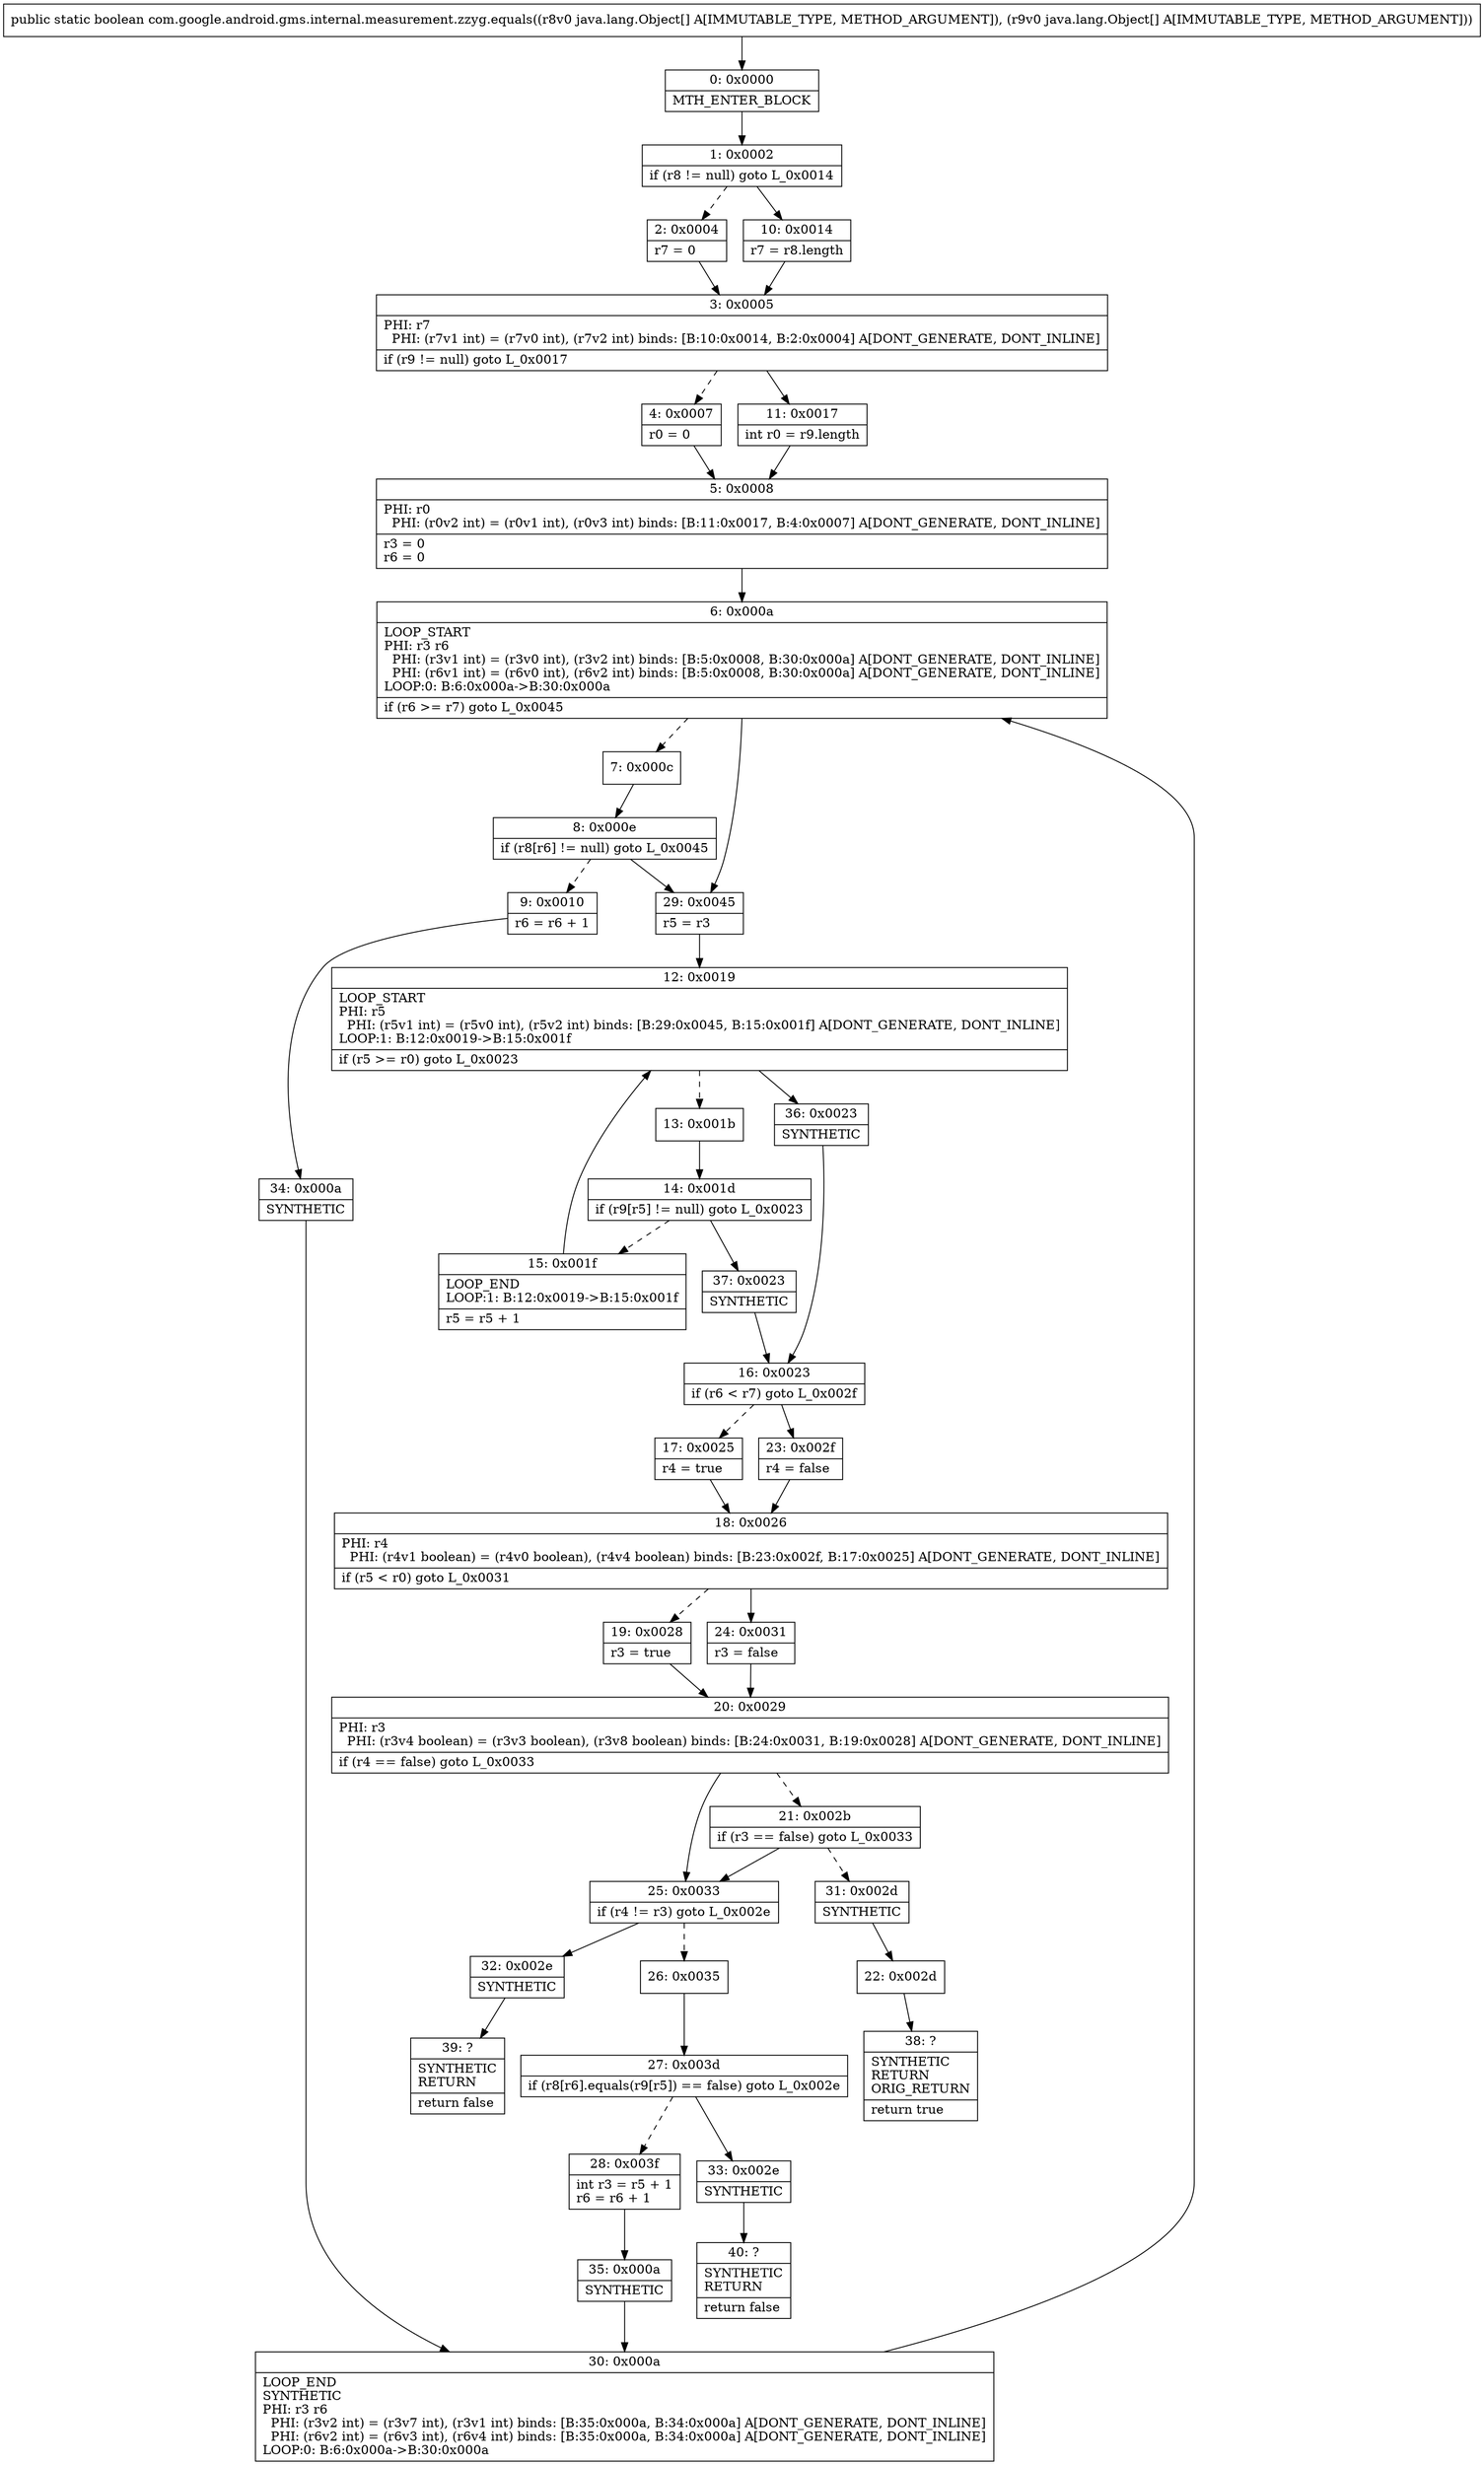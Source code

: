 digraph "CFG forcom.google.android.gms.internal.measurement.zzyg.equals([Ljava\/lang\/Object;[Ljava\/lang\/Object;)Z" {
Node_0 [shape=record,label="{0\:\ 0x0000|MTH_ENTER_BLOCK\l}"];
Node_1 [shape=record,label="{1\:\ 0x0002|if (r8 != null) goto L_0x0014\l}"];
Node_2 [shape=record,label="{2\:\ 0x0004|r7 = 0\l}"];
Node_3 [shape=record,label="{3\:\ 0x0005|PHI: r7 \l  PHI: (r7v1 int) = (r7v0 int), (r7v2 int) binds: [B:10:0x0014, B:2:0x0004] A[DONT_GENERATE, DONT_INLINE]\l|if (r9 != null) goto L_0x0017\l}"];
Node_4 [shape=record,label="{4\:\ 0x0007|r0 = 0\l}"];
Node_5 [shape=record,label="{5\:\ 0x0008|PHI: r0 \l  PHI: (r0v2 int) = (r0v1 int), (r0v3 int) binds: [B:11:0x0017, B:4:0x0007] A[DONT_GENERATE, DONT_INLINE]\l|r3 = 0\lr6 = 0\l}"];
Node_6 [shape=record,label="{6\:\ 0x000a|LOOP_START\lPHI: r3 r6 \l  PHI: (r3v1 int) = (r3v0 int), (r3v2 int) binds: [B:5:0x0008, B:30:0x000a] A[DONT_GENERATE, DONT_INLINE]\l  PHI: (r6v1 int) = (r6v0 int), (r6v2 int) binds: [B:5:0x0008, B:30:0x000a] A[DONT_GENERATE, DONT_INLINE]\lLOOP:0: B:6:0x000a\-\>B:30:0x000a\l|if (r6 \>= r7) goto L_0x0045\l}"];
Node_7 [shape=record,label="{7\:\ 0x000c}"];
Node_8 [shape=record,label="{8\:\ 0x000e|if (r8[r6] != null) goto L_0x0045\l}"];
Node_9 [shape=record,label="{9\:\ 0x0010|r6 = r6 + 1\l}"];
Node_10 [shape=record,label="{10\:\ 0x0014|r7 = r8.length\l}"];
Node_11 [shape=record,label="{11\:\ 0x0017|int r0 = r9.length\l}"];
Node_12 [shape=record,label="{12\:\ 0x0019|LOOP_START\lPHI: r5 \l  PHI: (r5v1 int) = (r5v0 int), (r5v2 int) binds: [B:29:0x0045, B:15:0x001f] A[DONT_GENERATE, DONT_INLINE]\lLOOP:1: B:12:0x0019\-\>B:15:0x001f\l|if (r5 \>= r0) goto L_0x0023\l}"];
Node_13 [shape=record,label="{13\:\ 0x001b}"];
Node_14 [shape=record,label="{14\:\ 0x001d|if (r9[r5] != null) goto L_0x0023\l}"];
Node_15 [shape=record,label="{15\:\ 0x001f|LOOP_END\lLOOP:1: B:12:0x0019\-\>B:15:0x001f\l|r5 = r5 + 1\l}"];
Node_16 [shape=record,label="{16\:\ 0x0023|if (r6 \< r7) goto L_0x002f\l}"];
Node_17 [shape=record,label="{17\:\ 0x0025|r4 = true\l}"];
Node_18 [shape=record,label="{18\:\ 0x0026|PHI: r4 \l  PHI: (r4v1 boolean) = (r4v0 boolean), (r4v4 boolean) binds: [B:23:0x002f, B:17:0x0025] A[DONT_GENERATE, DONT_INLINE]\l|if (r5 \< r0) goto L_0x0031\l}"];
Node_19 [shape=record,label="{19\:\ 0x0028|r3 = true\l}"];
Node_20 [shape=record,label="{20\:\ 0x0029|PHI: r3 \l  PHI: (r3v4 boolean) = (r3v3 boolean), (r3v8 boolean) binds: [B:24:0x0031, B:19:0x0028] A[DONT_GENERATE, DONT_INLINE]\l|if (r4 == false) goto L_0x0033\l}"];
Node_21 [shape=record,label="{21\:\ 0x002b|if (r3 == false) goto L_0x0033\l}"];
Node_22 [shape=record,label="{22\:\ 0x002d}"];
Node_23 [shape=record,label="{23\:\ 0x002f|r4 = false\l}"];
Node_24 [shape=record,label="{24\:\ 0x0031|r3 = false\l}"];
Node_25 [shape=record,label="{25\:\ 0x0033|if (r4 != r3) goto L_0x002e\l}"];
Node_26 [shape=record,label="{26\:\ 0x0035}"];
Node_27 [shape=record,label="{27\:\ 0x003d|if (r8[r6].equals(r9[r5]) == false) goto L_0x002e\l}"];
Node_28 [shape=record,label="{28\:\ 0x003f|int r3 = r5 + 1\lr6 = r6 + 1\l}"];
Node_29 [shape=record,label="{29\:\ 0x0045|r5 = r3\l}"];
Node_30 [shape=record,label="{30\:\ 0x000a|LOOP_END\lSYNTHETIC\lPHI: r3 r6 \l  PHI: (r3v2 int) = (r3v7 int), (r3v1 int) binds: [B:35:0x000a, B:34:0x000a] A[DONT_GENERATE, DONT_INLINE]\l  PHI: (r6v2 int) = (r6v3 int), (r6v4 int) binds: [B:35:0x000a, B:34:0x000a] A[DONT_GENERATE, DONT_INLINE]\lLOOP:0: B:6:0x000a\-\>B:30:0x000a\l}"];
Node_31 [shape=record,label="{31\:\ 0x002d|SYNTHETIC\l}"];
Node_32 [shape=record,label="{32\:\ 0x002e|SYNTHETIC\l}"];
Node_33 [shape=record,label="{33\:\ 0x002e|SYNTHETIC\l}"];
Node_34 [shape=record,label="{34\:\ 0x000a|SYNTHETIC\l}"];
Node_35 [shape=record,label="{35\:\ 0x000a|SYNTHETIC\l}"];
Node_36 [shape=record,label="{36\:\ 0x0023|SYNTHETIC\l}"];
Node_37 [shape=record,label="{37\:\ 0x0023|SYNTHETIC\l}"];
Node_38 [shape=record,label="{38\:\ ?|SYNTHETIC\lRETURN\lORIG_RETURN\l|return true\l}"];
Node_39 [shape=record,label="{39\:\ ?|SYNTHETIC\lRETURN\l|return false\l}"];
Node_40 [shape=record,label="{40\:\ ?|SYNTHETIC\lRETURN\l|return false\l}"];
MethodNode[shape=record,label="{public static boolean com.google.android.gms.internal.measurement.zzyg.equals((r8v0 java.lang.Object[] A[IMMUTABLE_TYPE, METHOD_ARGUMENT]), (r9v0 java.lang.Object[] A[IMMUTABLE_TYPE, METHOD_ARGUMENT])) }"];
MethodNode -> Node_0;
Node_0 -> Node_1;
Node_1 -> Node_2[style=dashed];
Node_1 -> Node_10;
Node_2 -> Node_3;
Node_3 -> Node_4[style=dashed];
Node_3 -> Node_11;
Node_4 -> Node_5;
Node_5 -> Node_6;
Node_6 -> Node_7[style=dashed];
Node_6 -> Node_29;
Node_7 -> Node_8;
Node_8 -> Node_9[style=dashed];
Node_8 -> Node_29;
Node_9 -> Node_34;
Node_10 -> Node_3;
Node_11 -> Node_5;
Node_12 -> Node_13[style=dashed];
Node_12 -> Node_36;
Node_13 -> Node_14;
Node_14 -> Node_15[style=dashed];
Node_14 -> Node_37;
Node_15 -> Node_12;
Node_16 -> Node_17[style=dashed];
Node_16 -> Node_23;
Node_17 -> Node_18;
Node_18 -> Node_19[style=dashed];
Node_18 -> Node_24;
Node_19 -> Node_20;
Node_20 -> Node_21[style=dashed];
Node_20 -> Node_25;
Node_21 -> Node_25;
Node_21 -> Node_31[style=dashed];
Node_22 -> Node_38;
Node_23 -> Node_18;
Node_24 -> Node_20;
Node_25 -> Node_26[style=dashed];
Node_25 -> Node_32;
Node_26 -> Node_27;
Node_27 -> Node_28[style=dashed];
Node_27 -> Node_33;
Node_28 -> Node_35;
Node_29 -> Node_12;
Node_30 -> Node_6;
Node_31 -> Node_22;
Node_32 -> Node_39;
Node_33 -> Node_40;
Node_34 -> Node_30;
Node_35 -> Node_30;
Node_36 -> Node_16;
Node_37 -> Node_16;
}

